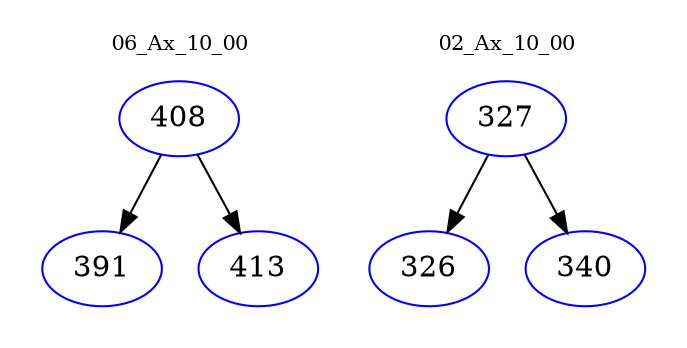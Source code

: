 digraph{
subgraph cluster_0 {
color = white
label = "06_Ax_10_00";
fontsize=10;
T0_408 [label="408", color="blue"]
T0_408 -> T0_391 [color="black"]
T0_391 [label="391", color="blue"]
T0_408 -> T0_413 [color="black"]
T0_413 [label="413", color="blue"]
}
subgraph cluster_1 {
color = white
label = "02_Ax_10_00";
fontsize=10;
T1_327 [label="327", color="blue"]
T1_327 -> T1_326 [color="black"]
T1_326 [label="326", color="blue"]
T1_327 -> T1_340 [color="black"]
T1_340 [label="340", color="blue"]
}
}

